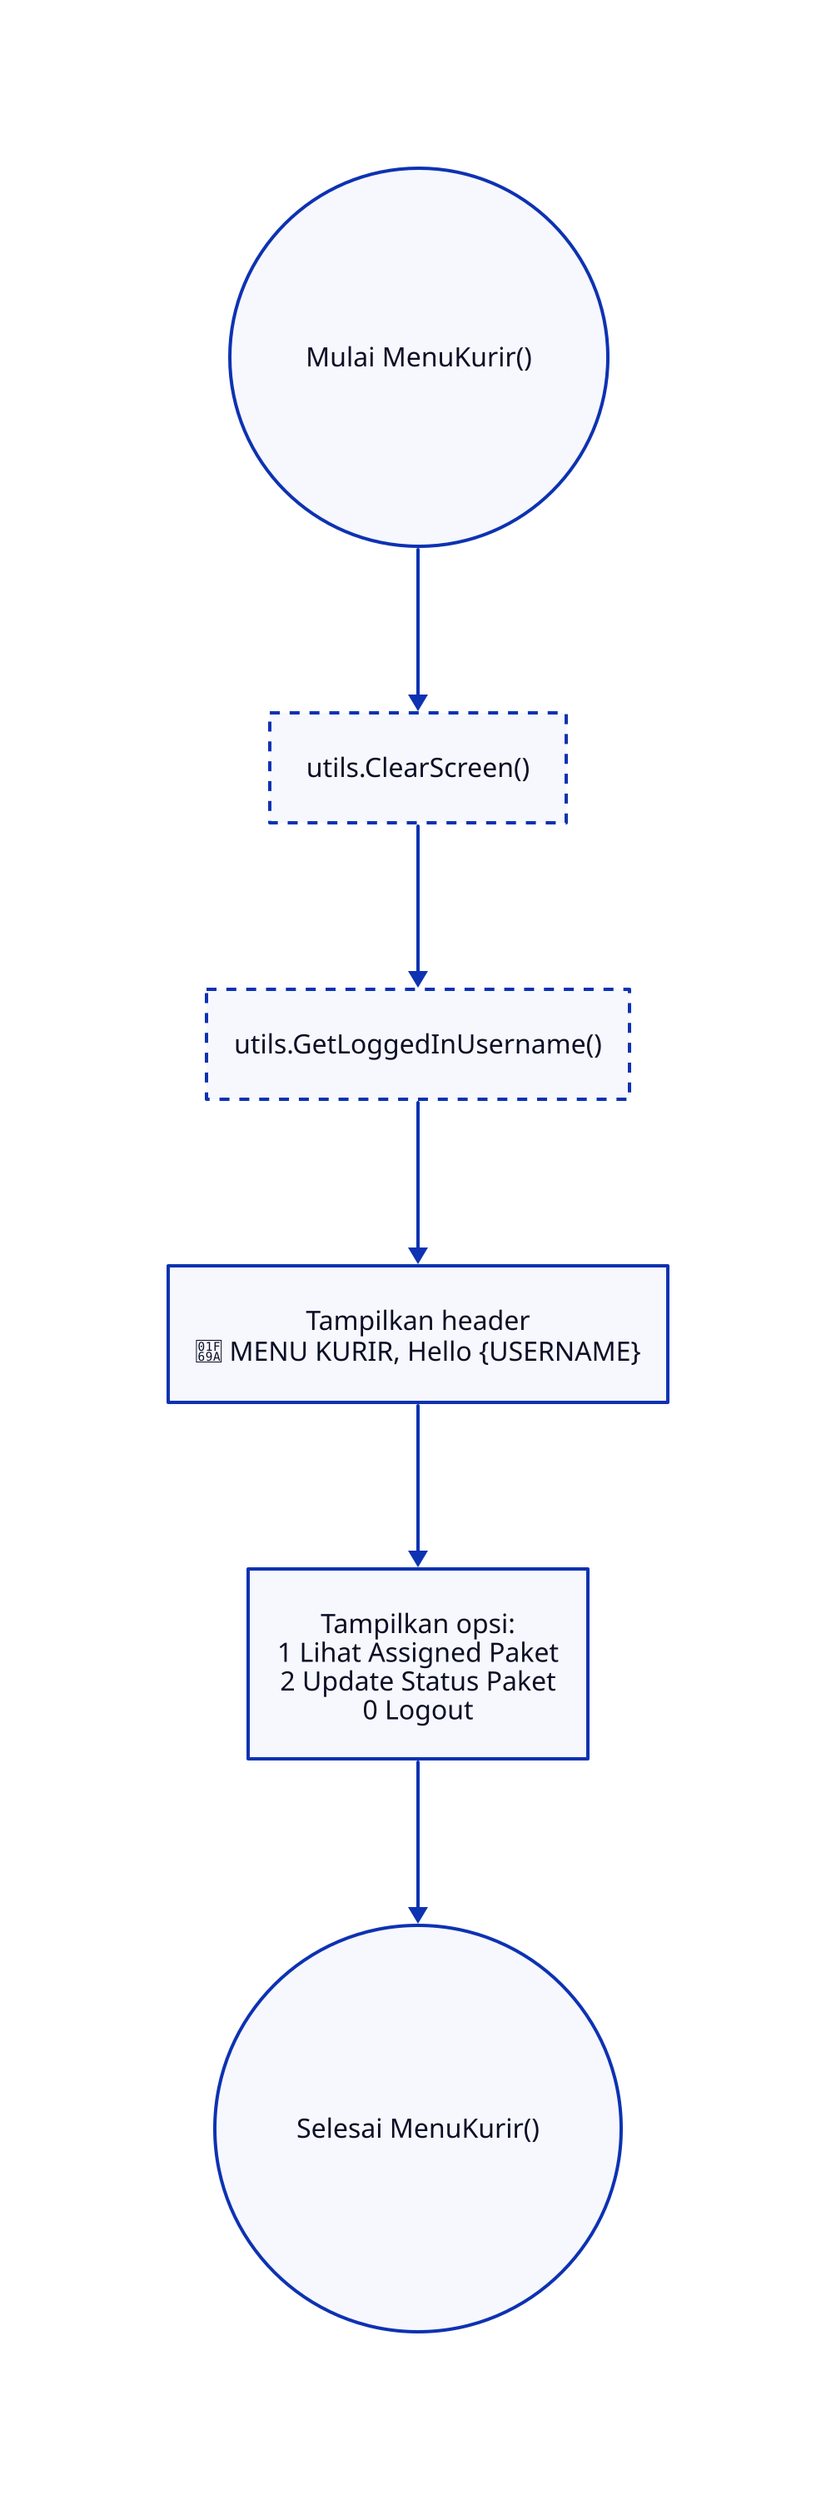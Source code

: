 start: {
  shape: circle
  label: "Mulai MenuKurir()"
}

clear_screen: {
  shape: rectangle
  label: "utils.ClearScreen()"
  style: {
    stroke-dash: 3
  }
}

get_username: {
  shape: rectangle
  label: "utils.GetLoggedInUsername()"
  style: {
    stroke-dash: 3
  }
}

print_header: {
  shape: rectangle
  label: "Tampilkan header\n🚚  MENU KURIR, Hello {USERNAME}"
}

print_menu: {
  shape: rectangle
  label: "Tampilkan opsi:\n1 Lihat Assigned Paket\n2 Update Status Paket\n0 Logout"
}

end: {
  shape: circle
  label: "Selesai MenuKurir()"
}

start -> clear_screen
clear_screen -> get_username
get_username -> print_header
print_header -> print_menu
print_menu -> end
